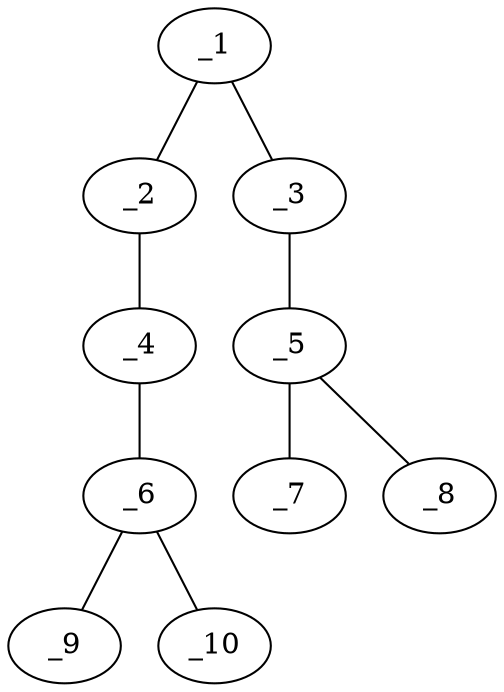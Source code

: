 graph molid54088 {
	_1	 [charge=0,
		chem=5,
		symbol="S  ",
		x="4.5981",
		y="-0.25"];
	_2	 [charge=0,
		chem=5,
		symbol="S  ",
		x="5.4641",
		y="0.25"];
	_1 -- _2	 [valence=1];
	_3	 [charge=0,
		chem=1,
		symbol="C  ",
		x="3.7321",
		y="0.25"];
	_1 -- _3	 [valence=1];
	_4	 [charge=0,
		chem=1,
		symbol="C  ",
		x="6.3301",
		y="-0.25"];
	_2 -- _4	 [valence=1];
	_5	 [charge=0,
		chem=1,
		symbol="C  ",
		x="2.866",
		y="-0.25"];
	_3 -- _5	 [valence=1];
	_6	 [charge=0,
		chem=1,
		symbol="C  ",
		x="7.1962",
		y="0.25"];
	_4 -- _6	 [valence=1];
	_7	 [charge=0,
		chem=2,
		symbol="O  ",
		x=2,
		y="0.25"];
	_5 -- _7	 [valence=2];
	_8	 [charge=0,
		chem=2,
		symbol="O  ",
		x="2.866",
		y="-1.25"];
	_5 -- _8	 [valence=1];
	_9	 [charge=0,
		chem=2,
		symbol="O  ",
		x="8.0622",
		y="-0.25"];
	_6 -- _9	 [valence=2];
	_10	 [charge=0,
		chem=2,
		symbol="O  ",
		x="7.1962",
		y="1.25"];
	_6 -- _10	 [valence=1];
}
